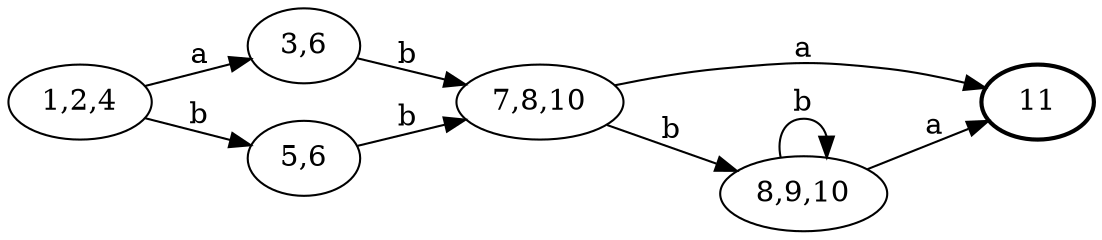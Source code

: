 digraph {
  rankdir = "LR";               
  "1,2,4" -> "3,6" [label="a"]; 
  "1,2,4" -> "5,6" [label="b"];
  "3,6" -> "7,8,10" [label="b"];
  "5,6" -> "7,8,10" [label="b"];
  "7,8,10" -> "11" [label="a"];
  "7,8,10" -> "8,9,10" [label="b"];
  "8,9,10" -> "11" [label="a"];
  "8,9,10" -> "8,9,10" [label="b"];
  "11" [style="bold"]; // final state
}

